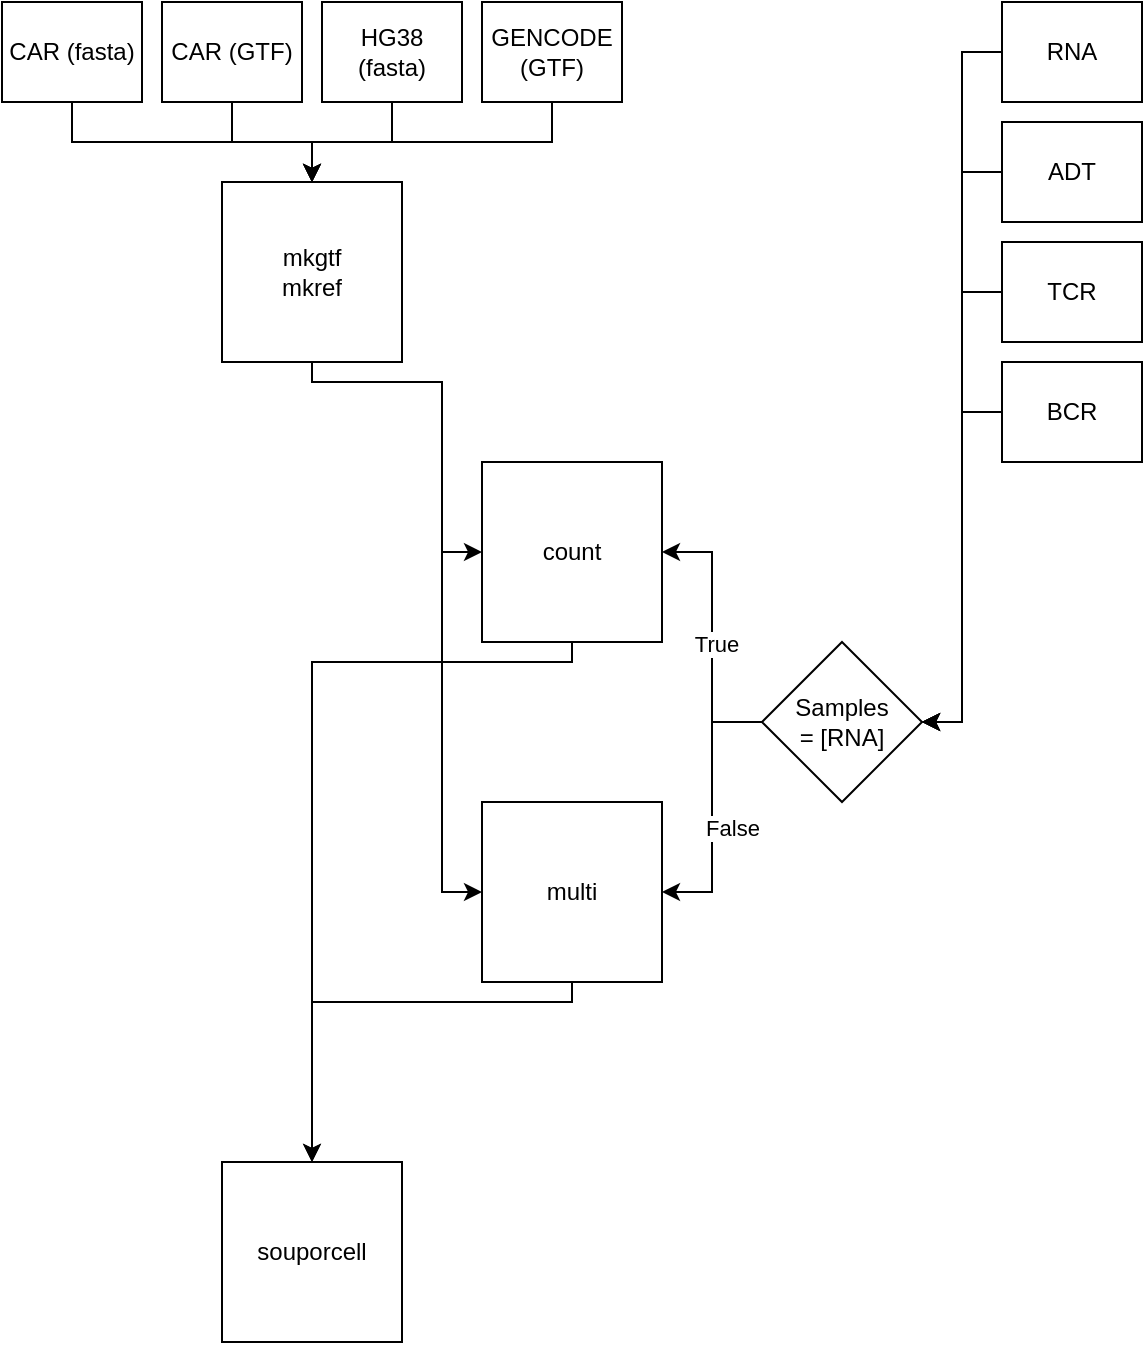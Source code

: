 <mxfile version="23.1.0" type="github">
  <diagram name="Seite-1" id="fOh8EZRNIXsu7HHHoq2w">
    <mxGraphModel dx="1379" dy="1928" grid="1" gridSize="10" guides="1" tooltips="1" connect="1" arrows="1" fold="1" page="1" pageScale="1" pageWidth="827" pageHeight="1169" math="0" shadow="0">
      <root>
        <mxCell id="0" />
        <mxCell id="1" parent="0" />
        <mxCell id="sTEOdr6RWORlwUPbCyIz-56" style="edgeStyle=orthogonalEdgeStyle;rounded=0;orthogonalLoop=1;jettySize=auto;html=1;entryX=1;entryY=0.5;entryDx=0;entryDy=0;" edge="1" parent="1" source="sTEOdr6RWORlwUPbCyIz-2" target="sTEOdr6RWORlwUPbCyIz-54">
          <mxGeometry relative="1" as="geometry" />
        </mxCell>
        <mxCell id="sTEOdr6RWORlwUPbCyIz-2" value="RNA&lt;br&gt;" style="rounded=0;whiteSpace=wrap;html=1;" vertex="1" parent="1">
          <mxGeometry x="680" y="-1120" width="70" height="50" as="geometry" />
        </mxCell>
        <mxCell id="sTEOdr6RWORlwUPbCyIz-57" style="edgeStyle=orthogonalEdgeStyle;rounded=0;orthogonalLoop=1;jettySize=auto;html=1;entryX=1;entryY=0.5;entryDx=0;entryDy=0;" edge="1" parent="1" source="sTEOdr6RWORlwUPbCyIz-3" target="sTEOdr6RWORlwUPbCyIz-54">
          <mxGeometry relative="1" as="geometry" />
        </mxCell>
        <mxCell id="sTEOdr6RWORlwUPbCyIz-3" value="ADT" style="rounded=0;whiteSpace=wrap;html=1;" vertex="1" parent="1">
          <mxGeometry x="680" y="-1060" width="70" height="50" as="geometry" />
        </mxCell>
        <mxCell id="sTEOdr6RWORlwUPbCyIz-58" style="edgeStyle=orthogonalEdgeStyle;rounded=0;orthogonalLoop=1;jettySize=auto;html=1;entryX=1;entryY=0.5;entryDx=0;entryDy=0;" edge="1" parent="1" source="sTEOdr6RWORlwUPbCyIz-4" target="sTEOdr6RWORlwUPbCyIz-54">
          <mxGeometry relative="1" as="geometry" />
        </mxCell>
        <mxCell id="sTEOdr6RWORlwUPbCyIz-4" value="TCR" style="rounded=0;whiteSpace=wrap;html=1;" vertex="1" parent="1">
          <mxGeometry x="680" y="-1000" width="70" height="50" as="geometry" />
        </mxCell>
        <mxCell id="sTEOdr6RWORlwUPbCyIz-59" style="edgeStyle=orthogonalEdgeStyle;rounded=0;orthogonalLoop=1;jettySize=auto;html=1;entryX=1;entryY=0.5;entryDx=0;entryDy=0;" edge="1" parent="1" source="sTEOdr6RWORlwUPbCyIz-5" target="sTEOdr6RWORlwUPbCyIz-54">
          <mxGeometry relative="1" as="geometry" />
        </mxCell>
        <mxCell id="sTEOdr6RWORlwUPbCyIz-5" value="BCR" style="rounded=0;whiteSpace=wrap;html=1;" vertex="1" parent="1">
          <mxGeometry x="680" y="-940" width="70" height="50" as="geometry" />
        </mxCell>
        <mxCell id="sTEOdr6RWORlwUPbCyIz-16" style="edgeStyle=orthogonalEdgeStyle;rounded=0;orthogonalLoop=1;jettySize=auto;html=1;exitX=0.5;exitY=1;exitDx=0;exitDy=0;entryX=0.5;entryY=0;entryDx=0;entryDy=0;" edge="1" parent="1" source="sTEOdr6RWORlwUPbCyIz-6" target="sTEOdr6RWORlwUPbCyIz-10">
          <mxGeometry relative="1" as="geometry" />
        </mxCell>
        <mxCell id="sTEOdr6RWORlwUPbCyIz-6" value="CAR (fasta)" style="rounded=0;whiteSpace=wrap;html=1;" vertex="1" parent="1">
          <mxGeometry x="180" y="-1120" width="70" height="50" as="geometry" />
        </mxCell>
        <mxCell id="sTEOdr6RWORlwUPbCyIz-13" value="" style="edgeStyle=orthogonalEdgeStyle;rounded=0;orthogonalLoop=1;jettySize=auto;html=1;" edge="1" parent="1" source="sTEOdr6RWORlwUPbCyIz-7" target="sTEOdr6RWORlwUPbCyIz-10">
          <mxGeometry relative="1" as="geometry" />
        </mxCell>
        <mxCell id="sTEOdr6RWORlwUPbCyIz-7" value="CAR (GTF)" style="rounded=0;whiteSpace=wrap;html=1;" vertex="1" parent="1">
          <mxGeometry x="260" y="-1120" width="70" height="50" as="geometry" />
        </mxCell>
        <mxCell id="sTEOdr6RWORlwUPbCyIz-14" value="" style="edgeStyle=orthogonalEdgeStyle;rounded=0;orthogonalLoop=1;jettySize=auto;html=1;" edge="1" parent="1" source="sTEOdr6RWORlwUPbCyIz-8" target="sTEOdr6RWORlwUPbCyIz-10">
          <mxGeometry relative="1" as="geometry" />
        </mxCell>
        <mxCell id="sTEOdr6RWORlwUPbCyIz-8" value="HG38 (fasta)" style="rounded=0;whiteSpace=wrap;html=1;" vertex="1" parent="1">
          <mxGeometry x="340" y="-1120" width="70" height="50" as="geometry" />
        </mxCell>
        <mxCell id="sTEOdr6RWORlwUPbCyIz-15" style="edgeStyle=orthogonalEdgeStyle;rounded=0;orthogonalLoop=1;jettySize=auto;html=1;exitX=0.5;exitY=1;exitDx=0;exitDy=0;entryX=0.5;entryY=0;entryDx=0;entryDy=0;" edge="1" parent="1" source="sTEOdr6RWORlwUPbCyIz-9" target="sTEOdr6RWORlwUPbCyIz-10">
          <mxGeometry relative="1" as="geometry" />
        </mxCell>
        <mxCell id="sTEOdr6RWORlwUPbCyIz-9" value="GENCODE (GTF)" style="rounded=0;whiteSpace=wrap;html=1;" vertex="1" parent="1">
          <mxGeometry x="420" y="-1120" width="70" height="50" as="geometry" />
        </mxCell>
        <mxCell id="sTEOdr6RWORlwUPbCyIz-73" style="edgeStyle=orthogonalEdgeStyle;rounded=0;orthogonalLoop=1;jettySize=auto;html=1;entryX=0;entryY=0.5;entryDx=0;entryDy=0;" edge="1" parent="1" source="sTEOdr6RWORlwUPbCyIz-10" target="sTEOdr6RWORlwUPbCyIz-19">
          <mxGeometry relative="1" as="geometry">
            <Array as="points">
              <mxPoint x="335" y="-930" />
              <mxPoint x="400" y="-930" />
              <mxPoint x="400" y="-845" />
            </Array>
          </mxGeometry>
        </mxCell>
        <mxCell id="sTEOdr6RWORlwUPbCyIz-74" style="edgeStyle=orthogonalEdgeStyle;rounded=0;orthogonalLoop=1;jettySize=auto;html=1;entryX=0;entryY=0.5;entryDx=0;entryDy=0;" edge="1" parent="1" source="sTEOdr6RWORlwUPbCyIz-10" target="sTEOdr6RWORlwUPbCyIz-20">
          <mxGeometry relative="1" as="geometry">
            <Array as="points">
              <mxPoint x="335" y="-930" />
              <mxPoint x="400" y="-930" />
              <mxPoint x="400" y="-675" />
            </Array>
          </mxGeometry>
        </mxCell>
        <mxCell id="sTEOdr6RWORlwUPbCyIz-10" value="mkgtf&lt;br&gt;mkref" style="rounded=0;whiteSpace=wrap;html=1;" vertex="1" parent="1">
          <mxGeometry x="290" y="-1030" width="90" height="90" as="geometry" />
        </mxCell>
        <mxCell id="sTEOdr6RWORlwUPbCyIz-69" style="edgeStyle=orthogonalEdgeStyle;rounded=0;orthogonalLoop=1;jettySize=auto;html=1;entryX=0.5;entryY=0;entryDx=0;entryDy=0;" edge="1" parent="1" source="sTEOdr6RWORlwUPbCyIz-19" target="sTEOdr6RWORlwUPbCyIz-48">
          <mxGeometry relative="1" as="geometry">
            <Array as="points">
              <mxPoint x="465" y="-790" />
              <mxPoint x="335" y="-790" />
            </Array>
          </mxGeometry>
        </mxCell>
        <mxCell id="sTEOdr6RWORlwUPbCyIz-19" value="count" style="rounded=0;whiteSpace=wrap;html=1;" vertex="1" parent="1">
          <mxGeometry x="420" y="-890" width="90" height="90" as="geometry" />
        </mxCell>
        <mxCell id="sTEOdr6RWORlwUPbCyIz-70" style="edgeStyle=orthogonalEdgeStyle;rounded=0;orthogonalLoop=1;jettySize=auto;html=1;entryX=0.5;entryY=0;entryDx=0;entryDy=0;" edge="1" parent="1" source="sTEOdr6RWORlwUPbCyIz-20" target="sTEOdr6RWORlwUPbCyIz-48">
          <mxGeometry relative="1" as="geometry">
            <Array as="points">
              <mxPoint x="465" y="-620" />
              <mxPoint x="335" y="-620" />
            </Array>
          </mxGeometry>
        </mxCell>
        <mxCell id="sTEOdr6RWORlwUPbCyIz-20" value="multi" style="rounded=0;whiteSpace=wrap;html=1;" vertex="1" parent="1">
          <mxGeometry x="420" y="-720" width="90" height="90" as="geometry" />
        </mxCell>
        <mxCell id="sTEOdr6RWORlwUPbCyIz-48" value="souporcell" style="rounded=0;whiteSpace=wrap;html=1;" vertex="1" parent="1">
          <mxGeometry x="290" y="-540" width="90" height="90" as="geometry" />
        </mxCell>
        <mxCell id="sTEOdr6RWORlwUPbCyIz-60" style="edgeStyle=orthogonalEdgeStyle;rounded=0;orthogonalLoop=1;jettySize=auto;html=1;entryX=1;entryY=0.5;entryDx=0;entryDy=0;" edge="1" parent="1" source="sTEOdr6RWORlwUPbCyIz-54" target="sTEOdr6RWORlwUPbCyIz-19">
          <mxGeometry relative="1" as="geometry" />
        </mxCell>
        <mxCell id="sTEOdr6RWORlwUPbCyIz-63" value="True" style="edgeLabel;html=1;align=center;verticalAlign=middle;resizable=0;points=[];" vertex="1" connectable="0" parent="sTEOdr6RWORlwUPbCyIz-60">
          <mxGeometry x="-0.052" y="-2" relative="1" as="geometry">
            <mxPoint as="offset" />
          </mxGeometry>
        </mxCell>
        <mxCell id="sTEOdr6RWORlwUPbCyIz-62" style="edgeStyle=orthogonalEdgeStyle;rounded=0;orthogonalLoop=1;jettySize=auto;html=1;entryX=1;entryY=0.5;entryDx=0;entryDy=0;" edge="1" parent="1" source="sTEOdr6RWORlwUPbCyIz-54" target="sTEOdr6RWORlwUPbCyIz-20">
          <mxGeometry relative="1" as="geometry" />
        </mxCell>
        <mxCell id="sTEOdr6RWORlwUPbCyIz-64" value="False" style="edgeLabel;html=1;align=center;verticalAlign=middle;resizable=0;points=[];" vertex="1" connectable="0" parent="sTEOdr6RWORlwUPbCyIz-62">
          <mxGeometry x="0.156" y="10" relative="1" as="geometry">
            <mxPoint as="offset" />
          </mxGeometry>
        </mxCell>
        <mxCell id="sTEOdr6RWORlwUPbCyIz-54" value="Samples&lt;br&gt;= [RNA]" style="rhombus;whiteSpace=wrap;html=1;" vertex="1" parent="1">
          <mxGeometry x="560" y="-800" width="80" height="80" as="geometry" />
        </mxCell>
      </root>
    </mxGraphModel>
  </diagram>
</mxfile>
